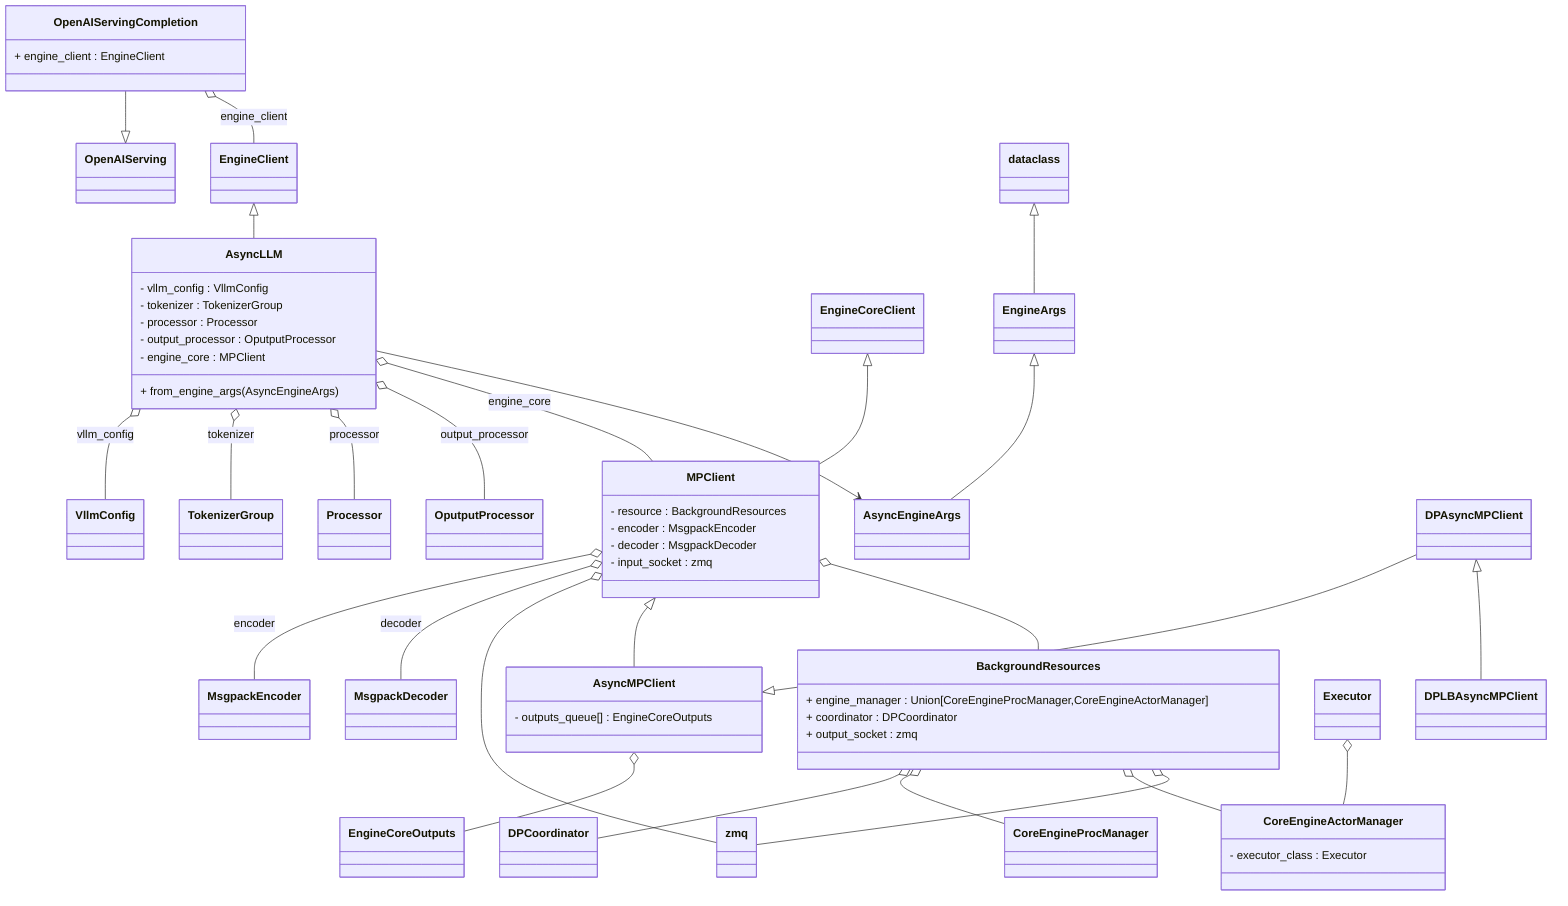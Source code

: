 classDiagram
dirction TB

%% ZeroMQ
class zmq 
class AsyncEngineArgs
class AsyncLLM{
    - vllm_config : VllmConfig
    - tokenizer : TokenizerGroup
    - processor : Processor
    - output_processor : OputputProcessor
    - engine_core : MPClient
    
    + from_engine_args(AsyncEngineArgs)
}

class CoreEngineActorManager{
    - executor_class : Executor
}

%% rank와 client의 주소를 저장하고 관리 하는 클래스
class MPClient{
    - resource : BackgroundResources
    - encoder : MsgpackEncoder
    - decoder : MsgpackDecoder
    - input_socket : zmq
}

MPClient o-- MsgpackEncoder: encoder
MPClient o-- MsgpackDecoder: decoder
MPClient o-- zmq

class AsyncMPClient{
    - outputs_queue[] : EngineCoreOutputs
}

AsyncMPClient o-- EngineCoreOutputs : 

class BackgroundResources{
    + engine_manager : Union[CoreEngineProcManager,CoreEngineActorManager]
    + coordinator : DPCoordinator
    + output_socket : zmq
}

class OpenAIServingCompletion{
    + engine_client : EngineClient
}

OpenAIServingCompletion--|>OpenAIServing
OpenAIServingCompletion o-- EngineClient: engine_client

AsyncLLM o-- VllmConfig : vllm_config
AsyncLLM o-- TokenizerGroup: tokenizer
AsyncLLM o-- Processor: processor
AsyncLLM o-- OputputProcessor: output_processor
AsyncLLM o-- MPClient: engine_core

EngineCoreClient<|--MPClient
DPAsyncMPClient--|>AsyncMPClient
DPAsyncMPClient<|--DPLBAsyncMPClient

Executor o-- CoreEngineActorManager

MPClient<|--AsyncMPClient
MPClient o-- BackgroundResources

dataclass <|-- EngineArgs
EngineArgs <|--AsyncEngineArgs

AsyncLLM-->AsyncEngineArgs
EngineClient <|--AsyncLLM

BackgroundResources o-- DPCoordinator
BackgroundResources o-- CoreEngineProcManager
BackgroundResources o-- CoreEngineActorManager
BackgroundResources o-- zmq